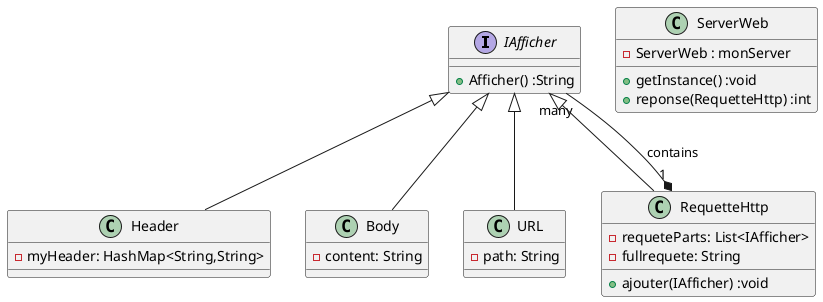 @startuml ServerWeb
interface IAfficher {
     + Afficher() :String   
}
class Header{
     - myHeader: HashMap<String,String>
}
class Body{
     - content: String
}
class URL{
     - path: String 
}
class RequetteHttp {
    - requeteParts: List<IAfficher>
    - fullrequete: String
    + ajouter(IAfficher) :void
}

class ServerWeb{
    - ServerWeb : monServer
    + getInstance() :void
    + reponse(RequetteHttp) :int
}

RequetteHttp "1" *-- "many" IAfficher : contains

IAfficher <|-- URL
IAfficher <|-- RequetteHttp
IAfficher <|-- Body
IAfficher <|-- Header

@enduml ServerWeb